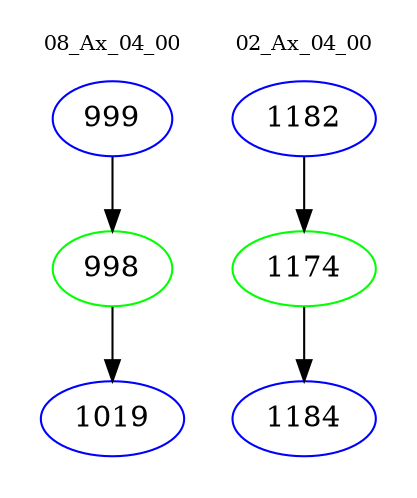 digraph{
subgraph cluster_0 {
color = white
label = "08_Ax_04_00";
fontsize=10;
T0_999 [label="999", color="blue"]
T0_999 -> T0_998 [color="black"]
T0_998 [label="998", color="green"]
T0_998 -> T0_1019 [color="black"]
T0_1019 [label="1019", color="blue"]
}
subgraph cluster_1 {
color = white
label = "02_Ax_04_00";
fontsize=10;
T1_1182 [label="1182", color="blue"]
T1_1182 -> T1_1174 [color="black"]
T1_1174 [label="1174", color="green"]
T1_1174 -> T1_1184 [color="black"]
T1_1184 [label="1184", color="blue"]
}
}

